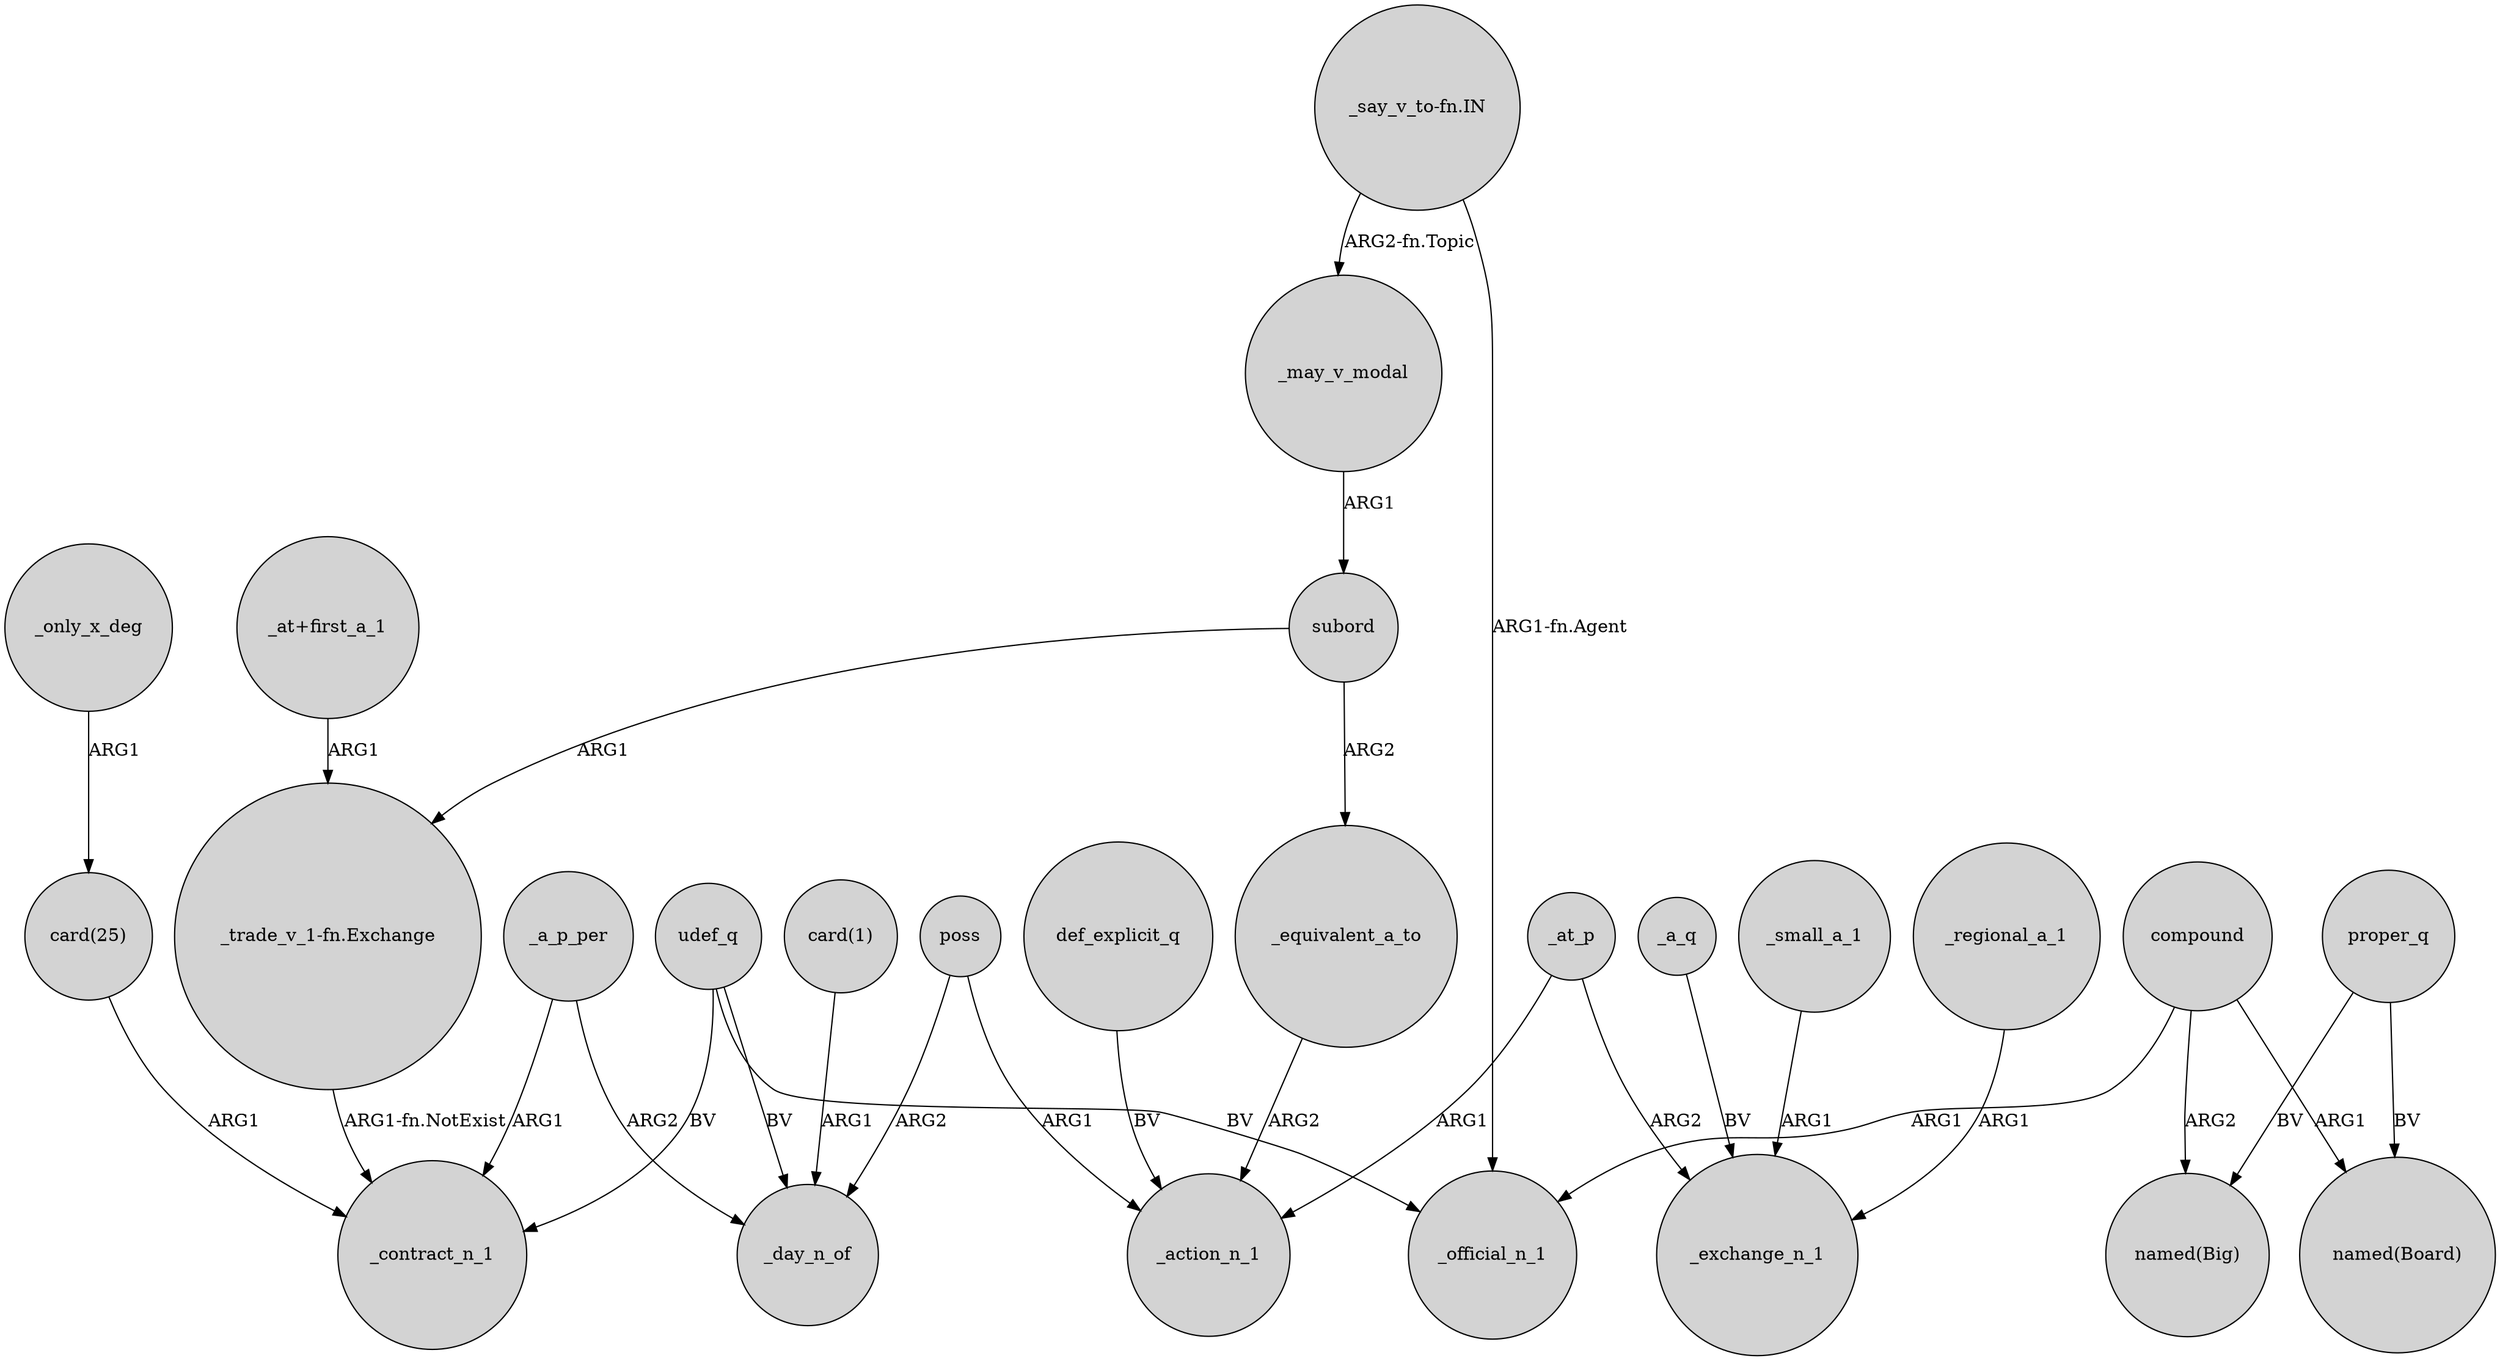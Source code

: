digraph {
	node [shape=circle style=filled]
	"_trade_v_1-fn.Exchange" -> _contract_n_1 [label="ARG1-fn.NotExist"]
	_a_p_per -> _day_n_of [label=ARG2]
	_a_p_per -> _contract_n_1 [label=ARG1]
	"_say_v_to-fn.IN" -> _official_n_1 [label="ARG1-fn.Agent"]
	_equivalent_a_to -> _action_n_1 [label=ARG2]
	"_at+first_a_1" -> "_trade_v_1-fn.Exchange" [label=ARG1]
	"card(1)" -> _day_n_of [label=ARG1]
	_a_q -> _exchange_n_1 [label=BV]
	udef_q -> _day_n_of [label=BV]
	proper_q -> "named(Board)" [label=BV]
	subord -> _equivalent_a_to [label=ARG2]
	def_explicit_q -> _action_n_1 [label=BV]
	_at_p -> _action_n_1 [label=ARG1]
	_only_x_deg -> "card(25)" [label=ARG1]
	poss -> _day_n_of [label=ARG2]
	_at_p -> _exchange_n_1 [label=ARG2]
	_small_a_1 -> _exchange_n_1 [label=ARG1]
	compound -> "named(Board)" [label=ARG1]
	_may_v_modal -> subord [label=ARG1]
	"_say_v_to-fn.IN" -> _may_v_modal [label="ARG2-fn.Topic"]
	udef_q -> _official_n_1 [label=BV]
	poss -> _action_n_1 [label=ARG1]
	compound -> _official_n_1 [label=ARG1]
	_regional_a_1 -> _exchange_n_1 [label=ARG1]
	compound -> "named(Big)" [label=ARG2]
	udef_q -> _contract_n_1 [label=BV]
	subord -> "_trade_v_1-fn.Exchange" [label=ARG1]
	"card(25)" -> _contract_n_1 [label=ARG1]
	proper_q -> "named(Big)" [label=BV]
}

